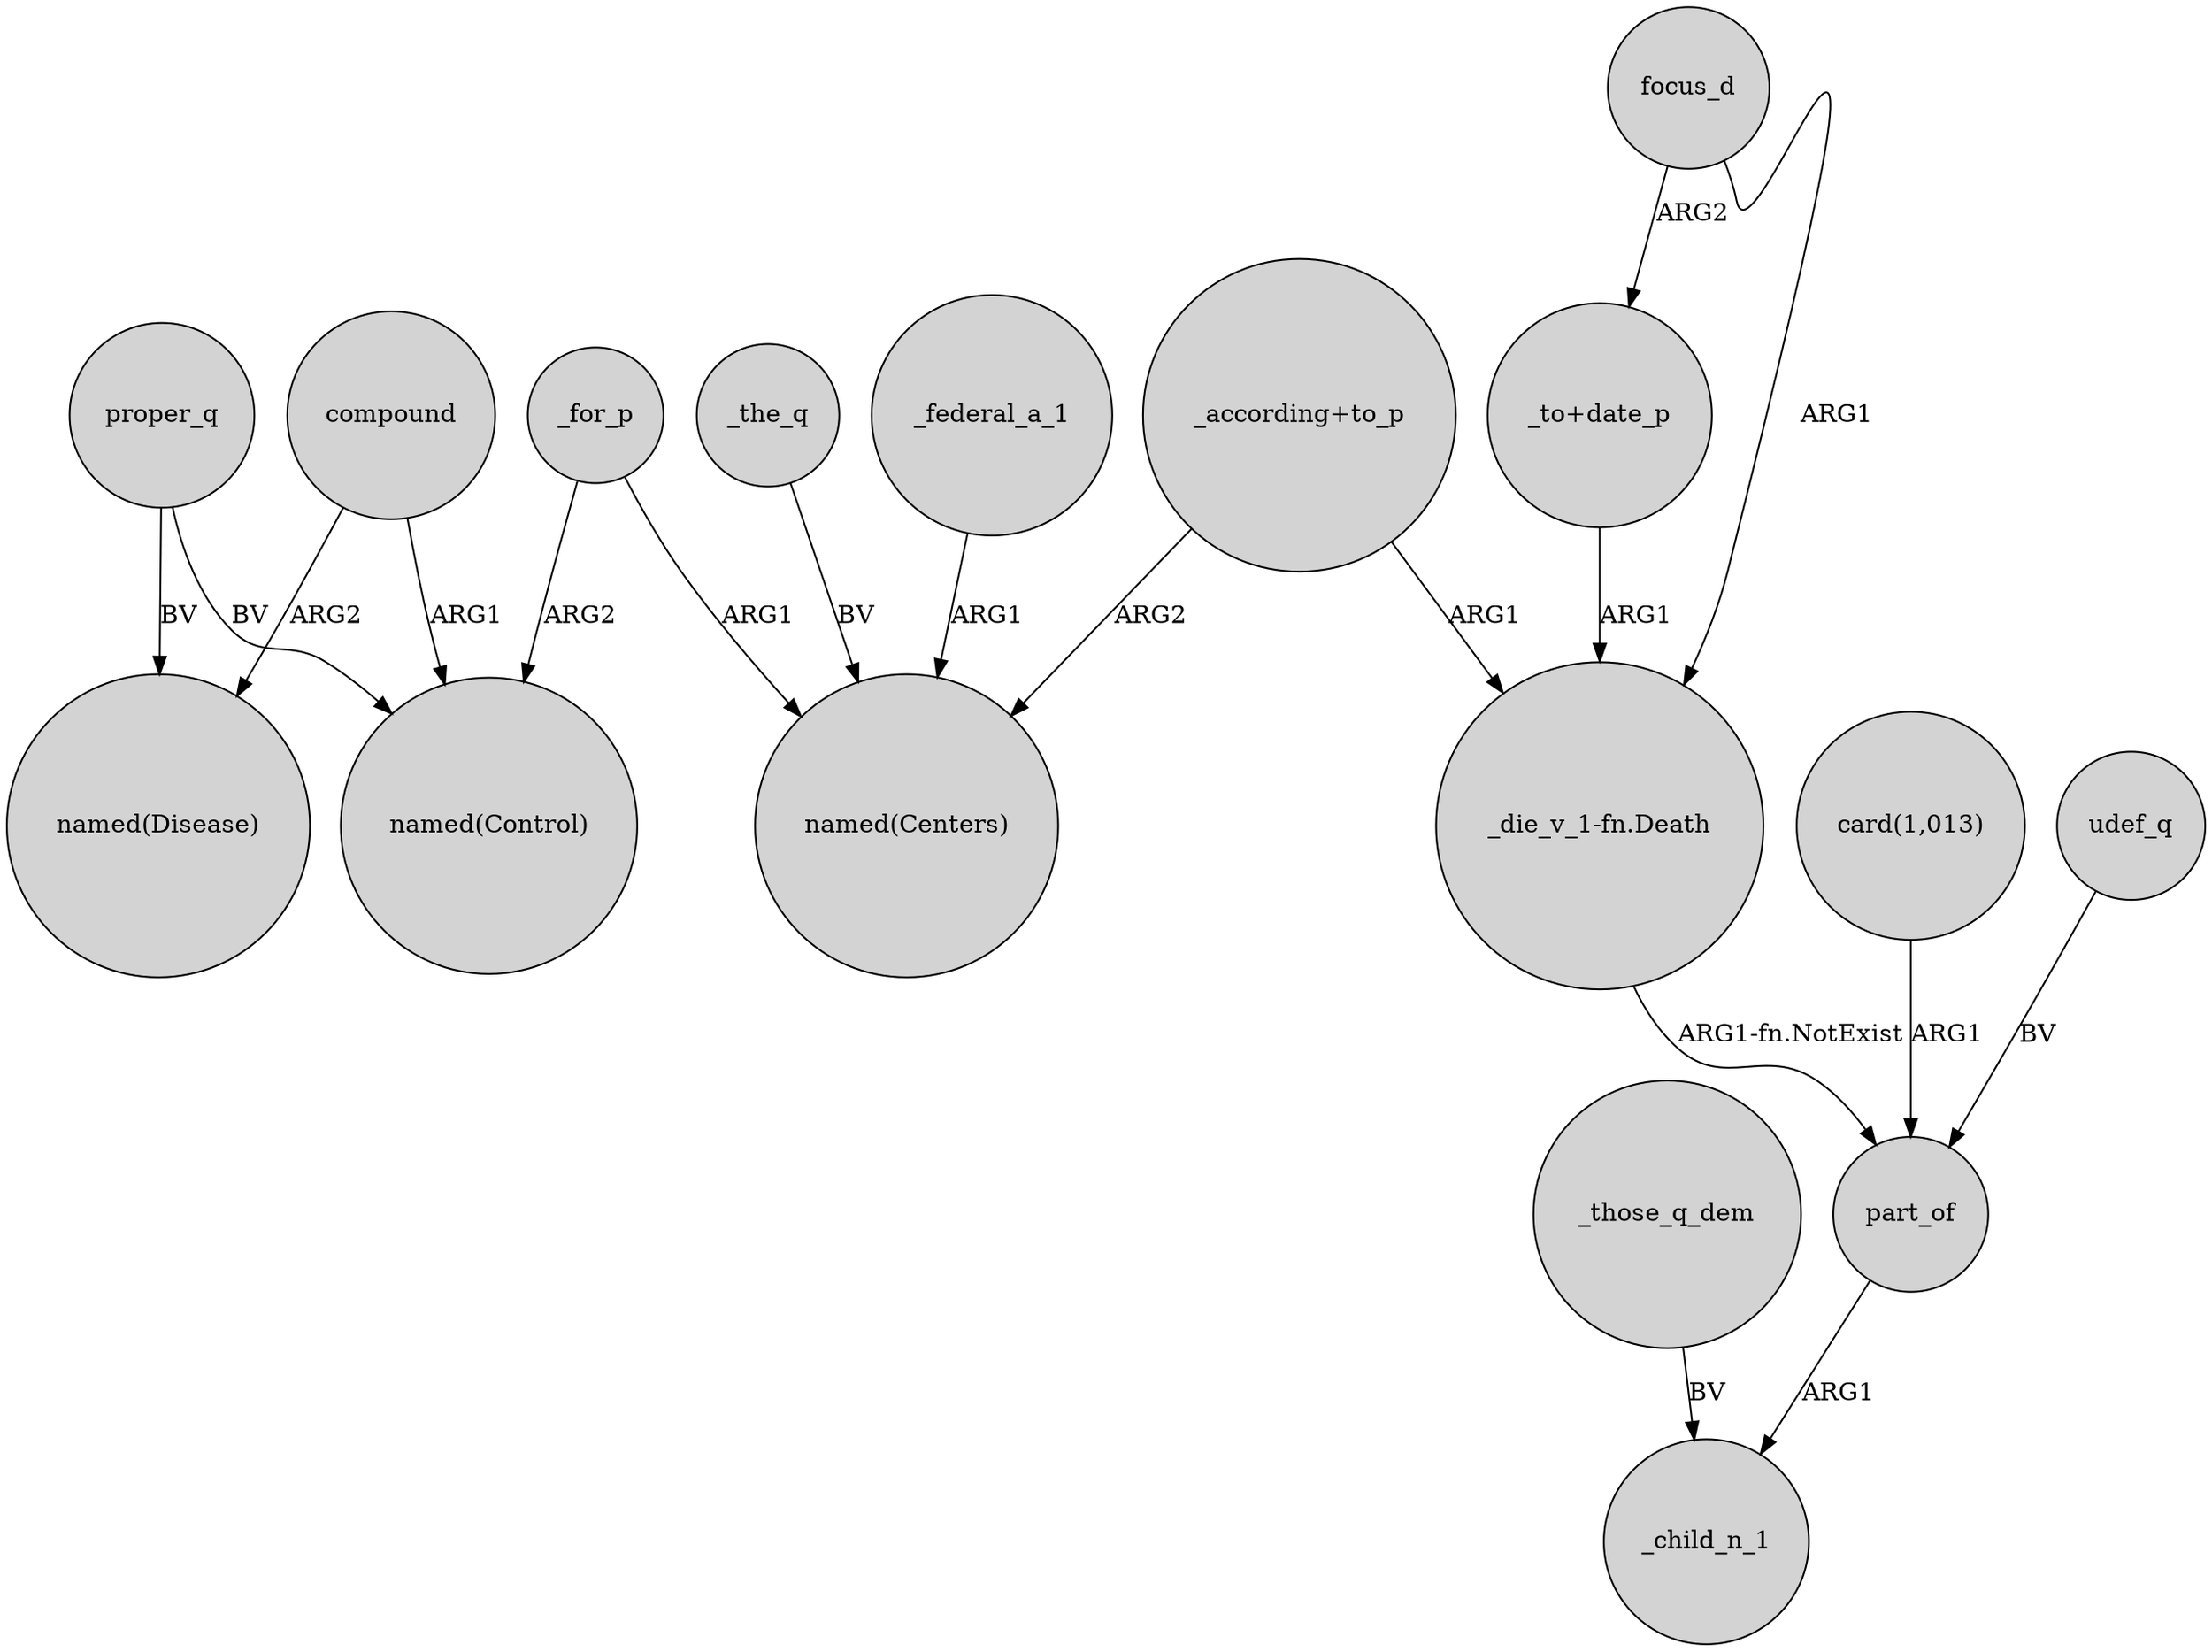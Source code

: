 digraph {
	node [shape=circle style=filled]
	_for_p -> "named(Control)" [label=ARG2]
	"_according+to_p" -> "_die_v_1-fn.Death" [label=ARG1]
	_federal_a_1 -> "named(Centers)" [label=ARG1]
	_those_q_dem -> _child_n_1 [label=BV]
	"_die_v_1-fn.Death" -> part_of [label="ARG1-fn.NotExist"]
	compound -> "named(Control)" [label=ARG1]
	proper_q -> "named(Disease)" [label=BV]
	"card(1,013)" -> part_of [label=ARG1]
	udef_q -> part_of [label=BV]
	_for_p -> "named(Centers)" [label=ARG1]
	proper_q -> "named(Control)" [label=BV]
	"_to+date_p" -> "_die_v_1-fn.Death" [label=ARG1]
	"_according+to_p" -> "named(Centers)" [label=ARG2]
	compound -> "named(Disease)" [label=ARG2]
	part_of -> _child_n_1 [label=ARG1]
	focus_d -> "_die_v_1-fn.Death" [label=ARG1]
	_the_q -> "named(Centers)" [label=BV]
	focus_d -> "_to+date_p" [label=ARG2]
}
